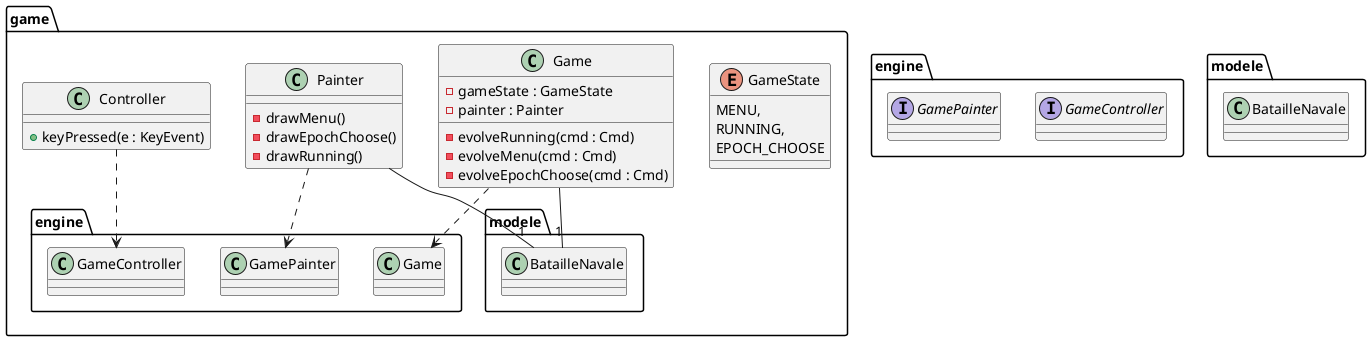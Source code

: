 @startuml


package game {
    
    enum GameState {
        MENU,
        RUNNING,
        EPOCH_CHOOSE
    }

    class Game {
        - gameState : GameState
        - painter : Painter
        - evolveRunning(cmd : Cmd)
        - evolveMenu(cmd : Cmd)
        - evolveEpochChoose(cmd : Cmd)
    }
    Game --"1" modele.BatailleNavale
    Game ..> engine.Game

    class Painter {
        - drawMenu()
        - drawEpochChoose()
        - drawRunning()
    }
    Painter ..> engine.GamePainter
    Painter -- "1" modele.BatailleNavale

    class Controller {
        + keyPressed(e : KeyEvent) 
    }
    Controller ..> engine.GameController

}

package engine {
    interface GameController
    interface GamePainter
}

package modele {
    class BatailleNavale
}

@enduml